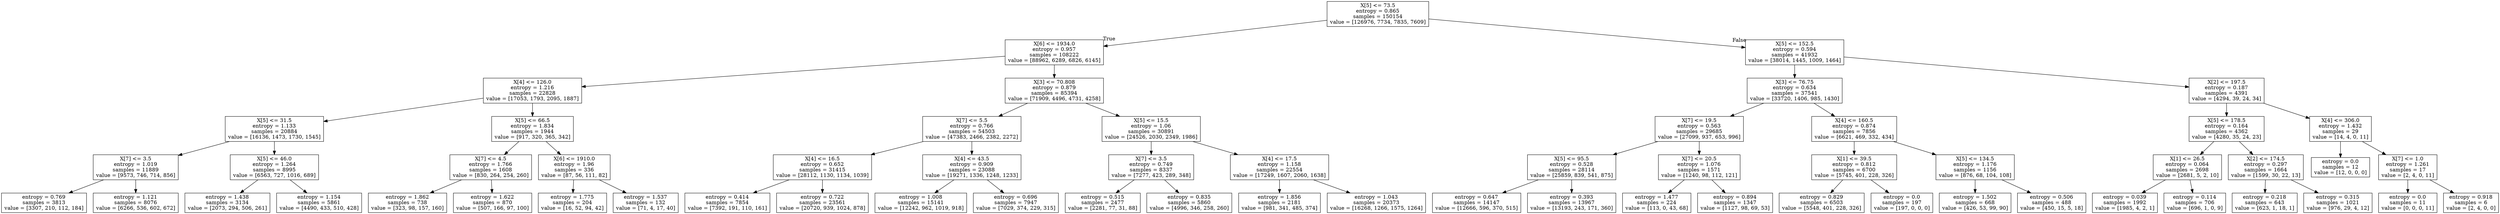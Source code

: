 digraph Tree {
node [shape=box] ;
0 [label="X[5] <= 73.5\nentropy = 0.865\nsamples = 150154\nvalue = [126976, 7734, 7835, 7609]"] ;
1 [label="X[6] <= 1934.0\nentropy = 0.957\nsamples = 108222\nvalue = [88962, 6289, 6826, 6145]"] ;
0 -> 1 [labeldistance=2.5, labelangle=45, headlabel="True"] ;
2 [label="X[4] <= 126.0\nentropy = 1.216\nsamples = 22828\nvalue = [17053, 1793, 2095, 1887]"] ;
1 -> 2 ;
3 [label="X[5] <= 31.5\nentropy = 1.133\nsamples = 20884\nvalue = [16136, 1473, 1730, 1545]"] ;
2 -> 3 ;
4 [label="X[7] <= 3.5\nentropy = 1.019\nsamples = 11889\nvalue = [9573, 746, 714, 856]"] ;
3 -> 4 ;
5 [label="entropy = 0.769\nsamples = 3813\nvalue = [3307, 210, 112, 184]"] ;
4 -> 5 ;
6 [label="entropy = 1.121\nsamples = 8076\nvalue = [6266, 536, 602, 672]"] ;
4 -> 6 ;
7 [label="X[5] <= 46.0\nentropy = 1.264\nsamples = 8995\nvalue = [6563, 727, 1016, 689]"] ;
3 -> 7 ;
8 [label="entropy = 1.438\nsamples = 3134\nvalue = [2073, 294, 506, 261]"] ;
7 -> 8 ;
9 [label="entropy = 1.154\nsamples = 5861\nvalue = [4490, 433, 510, 428]"] ;
7 -> 9 ;
10 [label="X[5] <= 66.5\nentropy = 1.834\nsamples = 1944\nvalue = [917, 320, 365, 342]"] ;
2 -> 10 ;
11 [label="X[7] <= 4.5\nentropy = 1.766\nsamples = 1608\nvalue = [830, 264, 254, 260]"] ;
10 -> 11 ;
12 [label="entropy = 1.862\nsamples = 738\nvalue = [323, 98, 157, 160]"] ;
11 -> 12 ;
13 [label="entropy = 1.622\nsamples = 870\nvalue = [507, 166, 97, 100]"] ;
11 -> 13 ;
14 [label="X[6] <= 1910.0\nentropy = 1.96\nsamples = 336\nvalue = [87, 56, 111, 82]"] ;
10 -> 14 ;
15 [label="entropy = 1.775\nsamples = 204\nvalue = [16, 52, 94, 42]"] ;
14 -> 15 ;
16 [label="entropy = 1.537\nsamples = 132\nvalue = [71, 4, 17, 40]"] ;
14 -> 16 ;
17 [label="X[3] <= 70.808\nentropy = 0.879\nsamples = 85394\nvalue = [71909, 4496, 4731, 4258]"] ;
1 -> 17 ;
18 [label="X[7] <= 5.5\nentropy = 0.766\nsamples = 54503\nvalue = [47383, 2466, 2382, 2272]"] ;
17 -> 18 ;
19 [label="X[4] <= 16.5\nentropy = 0.652\nsamples = 31415\nvalue = [28112, 1130, 1134, 1039]"] ;
18 -> 19 ;
20 [label="entropy = 0.414\nsamples = 7854\nvalue = [7392, 191, 110, 161]"] ;
19 -> 20 ;
21 [label="entropy = 0.722\nsamples = 23561\nvalue = [20720, 939, 1024, 878]"] ;
19 -> 21 ;
22 [label="X[4] <= 43.5\nentropy = 0.909\nsamples = 23088\nvalue = [19271, 1336, 1248, 1233]"] ;
18 -> 22 ;
23 [label="entropy = 1.008\nsamples = 15141\nvalue = [12242, 962, 1019, 918]"] ;
22 -> 23 ;
24 [label="entropy = 0.696\nsamples = 7947\nvalue = [7029, 374, 229, 315]"] ;
22 -> 24 ;
25 [label="X[5] <= 15.5\nentropy = 1.06\nsamples = 30891\nvalue = [24526, 2030, 2349, 1986]"] ;
17 -> 25 ;
26 [label="X[7] <= 3.5\nentropy = 0.749\nsamples = 8337\nvalue = [7277, 423, 289, 348]"] ;
25 -> 26 ;
27 [label="entropy = 0.515\nsamples = 2477\nvalue = [2281, 77, 31, 88]"] ;
26 -> 27 ;
28 [label="entropy = 0.835\nsamples = 5860\nvalue = [4996, 346, 258, 260]"] ;
26 -> 28 ;
29 [label="X[4] <= 17.5\nentropy = 1.158\nsamples = 22554\nvalue = [17249, 1607, 2060, 1638]"] ;
25 -> 29 ;
30 [label="entropy = 1.856\nsamples = 2181\nvalue = [981, 341, 485, 374]"] ;
29 -> 30 ;
31 [label="entropy = 1.043\nsamples = 20373\nvalue = [16268, 1266, 1575, 1264]"] ;
29 -> 31 ;
32 [label="X[5] <= 152.5\nentropy = 0.594\nsamples = 41932\nvalue = [38014, 1445, 1009, 1464]"] ;
0 -> 32 [labeldistance=2.5, labelangle=-45, headlabel="False"] ;
33 [label="X[3] <= 76.75\nentropy = 0.634\nsamples = 37541\nvalue = [33720, 1406, 985, 1430]"] ;
32 -> 33 ;
34 [label="X[7] <= 19.5\nentropy = 0.563\nsamples = 29685\nvalue = [27099, 937, 653, 996]"] ;
33 -> 34 ;
35 [label="X[5] <= 95.5\nentropy = 0.528\nsamples = 28114\nvalue = [25859, 839, 541, 875]"] ;
34 -> 35 ;
36 [label="entropy = 0.647\nsamples = 14147\nvalue = [12666, 596, 370, 515]"] ;
35 -> 36 ;
37 [label="entropy = 0.393\nsamples = 13967\nvalue = [13193, 243, 171, 360]"] ;
35 -> 37 ;
38 [label="X[7] <= 20.5\nentropy = 1.076\nsamples = 1571\nvalue = [1240, 98, 112, 121]"] ;
34 -> 38 ;
39 [label="entropy = 1.477\nsamples = 224\nvalue = [113, 0, 43, 68]"] ;
38 -> 39 ;
40 [label="entropy = 0.894\nsamples = 1347\nvalue = [1127, 98, 69, 53]"] ;
38 -> 40 ;
41 [label="X[4] <= 160.5\nentropy = 0.874\nsamples = 7856\nvalue = [6621, 469, 332, 434]"] ;
33 -> 41 ;
42 [label="X[1] <= 39.5\nentropy = 0.812\nsamples = 6700\nvalue = [5745, 401, 228, 326]"] ;
41 -> 42 ;
43 [label="entropy = 0.829\nsamples = 6503\nvalue = [5548, 401, 228, 326]"] ;
42 -> 43 ;
44 [label="entropy = 0.0\nsamples = 197\nvalue = [197, 0, 0, 0]"] ;
42 -> 44 ;
45 [label="X[5] <= 134.5\nentropy = 1.176\nsamples = 1156\nvalue = [876, 68, 104, 108]"] ;
41 -> 45 ;
46 [label="entropy = 1.502\nsamples = 668\nvalue = [426, 53, 99, 90]"] ;
45 -> 46 ;
47 [label="entropy = 0.506\nsamples = 488\nvalue = [450, 15, 5, 18]"] ;
45 -> 47 ;
48 [label="X[2] <= 197.5\nentropy = 0.187\nsamples = 4391\nvalue = [4294, 39, 24, 34]"] ;
32 -> 48 ;
49 [label="X[5] <= 178.5\nentropy = 0.164\nsamples = 4362\nvalue = [4280, 35, 24, 23]"] ;
48 -> 49 ;
50 [label="X[1] <= 26.5\nentropy = 0.064\nsamples = 2698\nvalue = [2681, 5, 2, 10]"] ;
49 -> 50 ;
51 [label="entropy = 0.039\nsamples = 1992\nvalue = [1985, 4, 2, 1]"] ;
50 -> 51 ;
52 [label="entropy = 0.114\nsamples = 706\nvalue = [696, 1, 0, 9]"] ;
50 -> 52 ;
53 [label="X[2] <= 174.5\nentropy = 0.297\nsamples = 1664\nvalue = [1599, 30, 22, 13]"] ;
49 -> 53 ;
54 [label="entropy = 0.218\nsamples = 643\nvalue = [623, 1, 18, 1]"] ;
53 -> 54 ;
55 [label="entropy = 0.315\nsamples = 1021\nvalue = [976, 29, 4, 12]"] ;
53 -> 55 ;
56 [label="X[4] <= 306.0\nentropy = 1.432\nsamples = 29\nvalue = [14, 4, 0, 11]"] ;
48 -> 56 ;
57 [label="entropy = 0.0\nsamples = 12\nvalue = [12, 0, 0, 0]"] ;
56 -> 57 ;
58 [label="X[7] <= 1.0\nentropy = 1.261\nsamples = 17\nvalue = [2, 4, 0, 11]"] ;
56 -> 58 ;
59 [label="entropy = 0.0\nsamples = 11\nvalue = [0, 0, 0, 11]"] ;
58 -> 59 ;
60 [label="entropy = 0.918\nsamples = 6\nvalue = [2, 4, 0, 0]"] ;
58 -> 60 ;
}